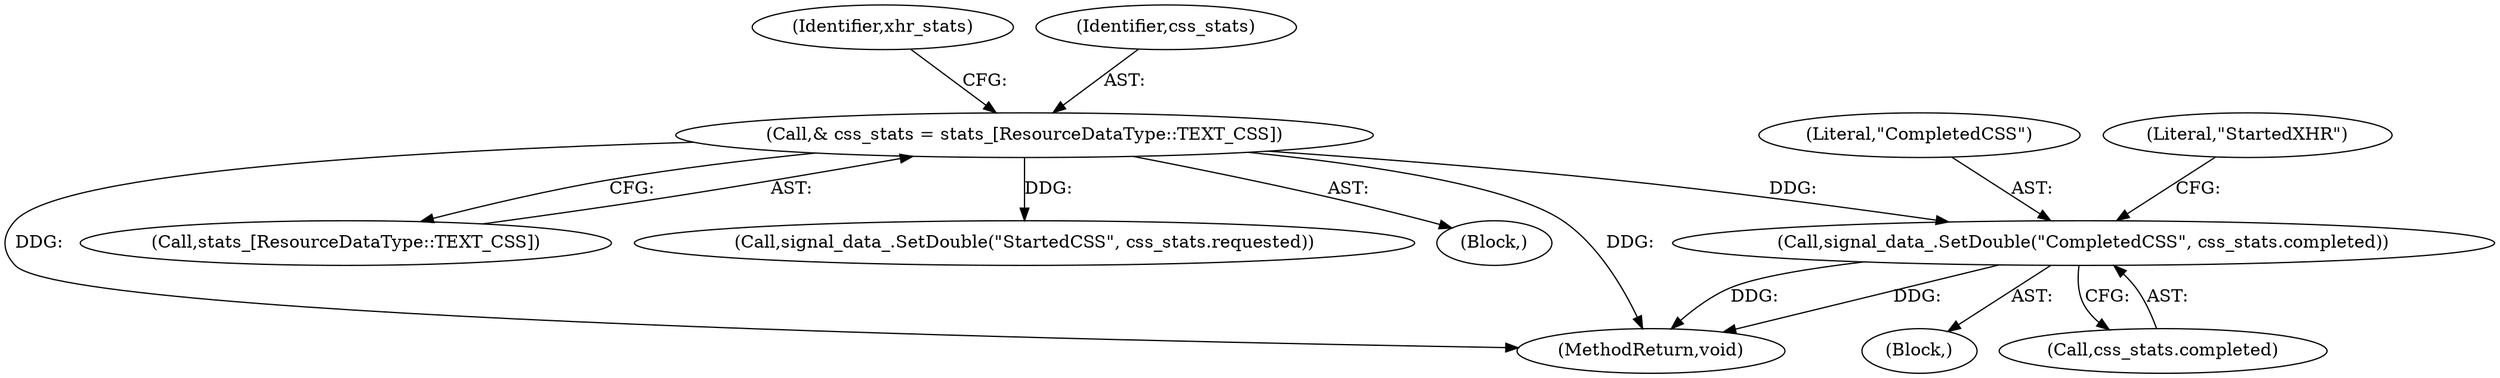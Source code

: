 digraph "0_Chrome_35eb28748d45b87695a69eceffaff73a0be476af_1@API" {
"1000207" [label="(Call,signal_data_.SetDouble(\"CompletedCSS\", css_stats.completed))"];
"1000178" [label="(Call,& css_stats = stats_[ResourceDataType::TEXT_CSS])"];
"1000209" [label="(Call,css_stats.completed)"];
"1000178" [label="(Call,& css_stats = stats_[ResourceDataType::TEXT_CSS])"];
"1000208" [label="(Literal,\"CompletedCSS\")"];
"1000322" [label="(MethodReturn,void)"];
"1000185" [label="(Identifier,xhr_stats)"];
"1000180" [label="(Call,stats_[ResourceDataType::TEXT_CSS])"];
"1000191" [label="(Block,)"];
"1000202" [label="(Call,signal_data_.SetDouble(\"StartedCSS\", css_stats.requested))"];
"1000179" [label="(Identifier,css_stats)"];
"1000207" [label="(Call,signal_data_.SetDouble(\"CompletedCSS\", css_stats.completed))"];
"1000101" [label="(Block,)"];
"1000213" [label="(Literal,\"StartedXHR\")"];
"1000207" -> "1000191"  [label="AST: "];
"1000207" -> "1000209"  [label="CFG: "];
"1000208" -> "1000207"  [label="AST: "];
"1000209" -> "1000207"  [label="AST: "];
"1000213" -> "1000207"  [label="CFG: "];
"1000207" -> "1000322"  [label="DDG: "];
"1000207" -> "1000322"  [label="DDG: "];
"1000178" -> "1000207"  [label="DDG: "];
"1000178" -> "1000101"  [label="AST: "];
"1000178" -> "1000180"  [label="CFG: "];
"1000179" -> "1000178"  [label="AST: "];
"1000180" -> "1000178"  [label="AST: "];
"1000185" -> "1000178"  [label="CFG: "];
"1000178" -> "1000322"  [label="DDG: "];
"1000178" -> "1000322"  [label="DDG: "];
"1000178" -> "1000202"  [label="DDG: "];
}

